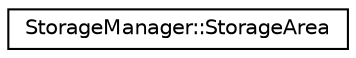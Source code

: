 digraph "Graphical Class Hierarchy"
{
 // INTERACTIVE_SVG=YES
  edge [fontname="Helvetica",fontsize="10",labelfontname="Helvetica",labelfontsize="10"];
  node [fontname="Helvetica",fontsize="10",shape=record];
  rankdir="LR";
  Node1 [label="StorageManager::StorageArea",height=0.2,width=0.4,color="black", fillcolor="white", style="filled",URL="$structStorageManager_1_1StorageArea.html"];
}

